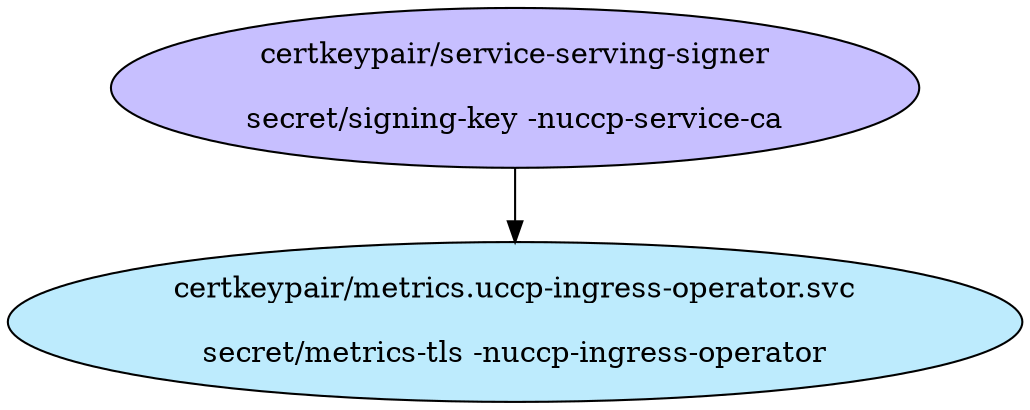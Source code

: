 digraph "Local Certificate" {
  // Node definitions.
  0 [
    label="certkeypair/metrics.uccp-ingress-operator.svc\n\nsecret/metrics-tls -nuccp-ingress-operator\n"
    style=filled
    fillcolor="#bdebfd"
  ];
  1 [
    label="certkeypair/service-serving-signer\n\nsecret/signing-key -nuccp-service-ca\n"
    style=filled
    fillcolor="#c7bfff"
  ];

  // Edge definitions.
  1 -> 0;
}